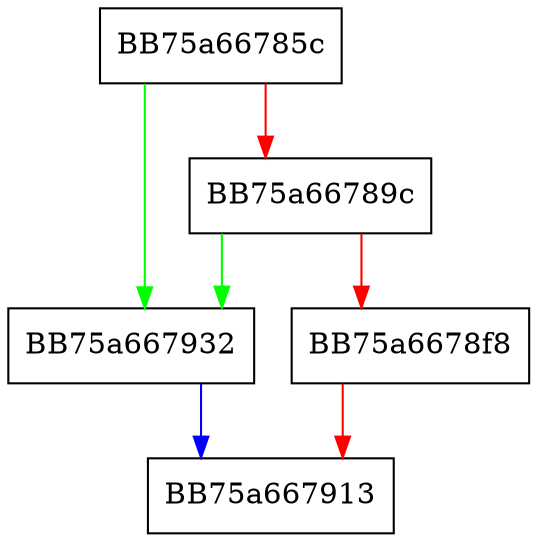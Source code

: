 digraph pushForInStmtTree {
  node [shape="box"];
  graph [splines=ortho];
  BB75a66785c -> BB75a667932 [color="green"];
  BB75a66785c -> BB75a66789c [color="red"];
  BB75a66789c -> BB75a667932 [color="green"];
  BB75a66789c -> BB75a6678f8 [color="red"];
  BB75a6678f8 -> BB75a667913 [color="red"];
  BB75a667932 -> BB75a667913 [color="blue"];
}